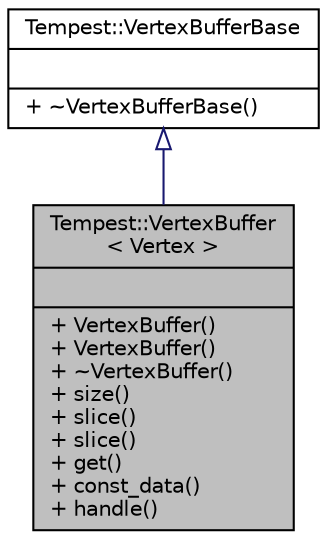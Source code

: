 digraph "Tempest::VertexBuffer&lt; Vertex &gt;"
{
  edge [fontname="Helvetica",fontsize="10",labelfontname="Helvetica",labelfontsize="10"];
  node [fontname="Helvetica",fontsize="10",shape=record];
  Node2 [label="{Tempest::VertexBuffer\l\< Vertex \>\n||+ VertexBuffer()\l+ VertexBuffer()\l+ ~VertexBuffer()\l+ size()\l+ slice()\l+ slice()\l+ get()\l+ const_data()\l+ handle()\l}",height=0.2,width=0.4,color="black", fillcolor="grey75", style="filled", fontcolor="black"];
  Node3 -> Node2 [dir="back",color="midnightblue",fontsize="10",style="solid",arrowtail="onormal",fontname="Helvetica"];
  Node3 [label="{Tempest::VertexBufferBase\n||+ ~VertexBufferBase()\l}",height=0.2,width=0.4,color="black", fillcolor="white", style="filled",URL="$class_tempest_1_1_vertex_buffer_base.html"];
}
